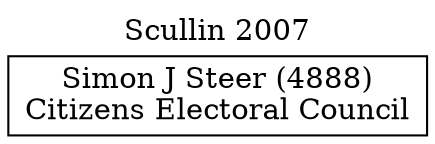 // House preference flow
digraph "Simon J Steer (4888)_Scullin_2007" {
	graph [label="Scullin 2007" labelloc=t mclimit=10]
	node [shape=box]
	"Simon J Steer (4888)" [label="Simon J Steer (4888)
Citizens Electoral Council"]
}

